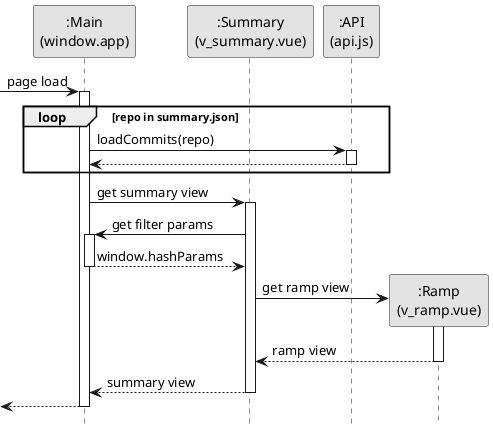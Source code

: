@startuml
hide footbox
skinparam monochrome true
skinparam Shadowing false

Participant ":Main\n(window.app)" as main
Participant ":Summary\n(v_summary.vue)" as summary
Participant ":API\n(api.js)" as api
Participant ":Ramp\n(v_ramp.vue)" as ramp

-> main : page load
activate main

loop repo in summary.json

main -> api : loadCommits(repo)
activate api

api --> main
deactivate api

end

main -> summary : get summary view
activate summary

summary -> main : get filter params
activate main

main --> summary : window.hashParams
deactivate main

create ramp
summary -> ramp : get ramp view
activate ramp

ramp --> summary : ramp view
deactivate ramp

summary --> main : summary view
deactivate summary

<-- main
deactivate main
@enduml
